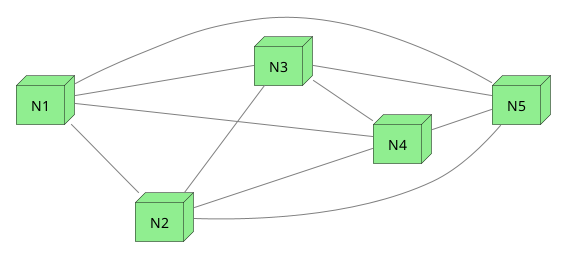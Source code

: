 @startuml
left to right direction

node N1 #LightGreen
node N2 #LightGreen
node N3 #LightGreen
node N4 #LightGreen
node N5 #LightGreen

N1 -[#Gray]- N2
N1 -[#Gray]- N3
N1 -[#Gray]- N4
N1 -[#Gray]- N5
N2 -[#Gray]- N3
N2 -[#Gray]- N4
N2 -[#Gray]- N5
N3 -[#Gray]- N4
N3 -[#Gray]- N5
N4 -[#Gray]- N5


@enduml
